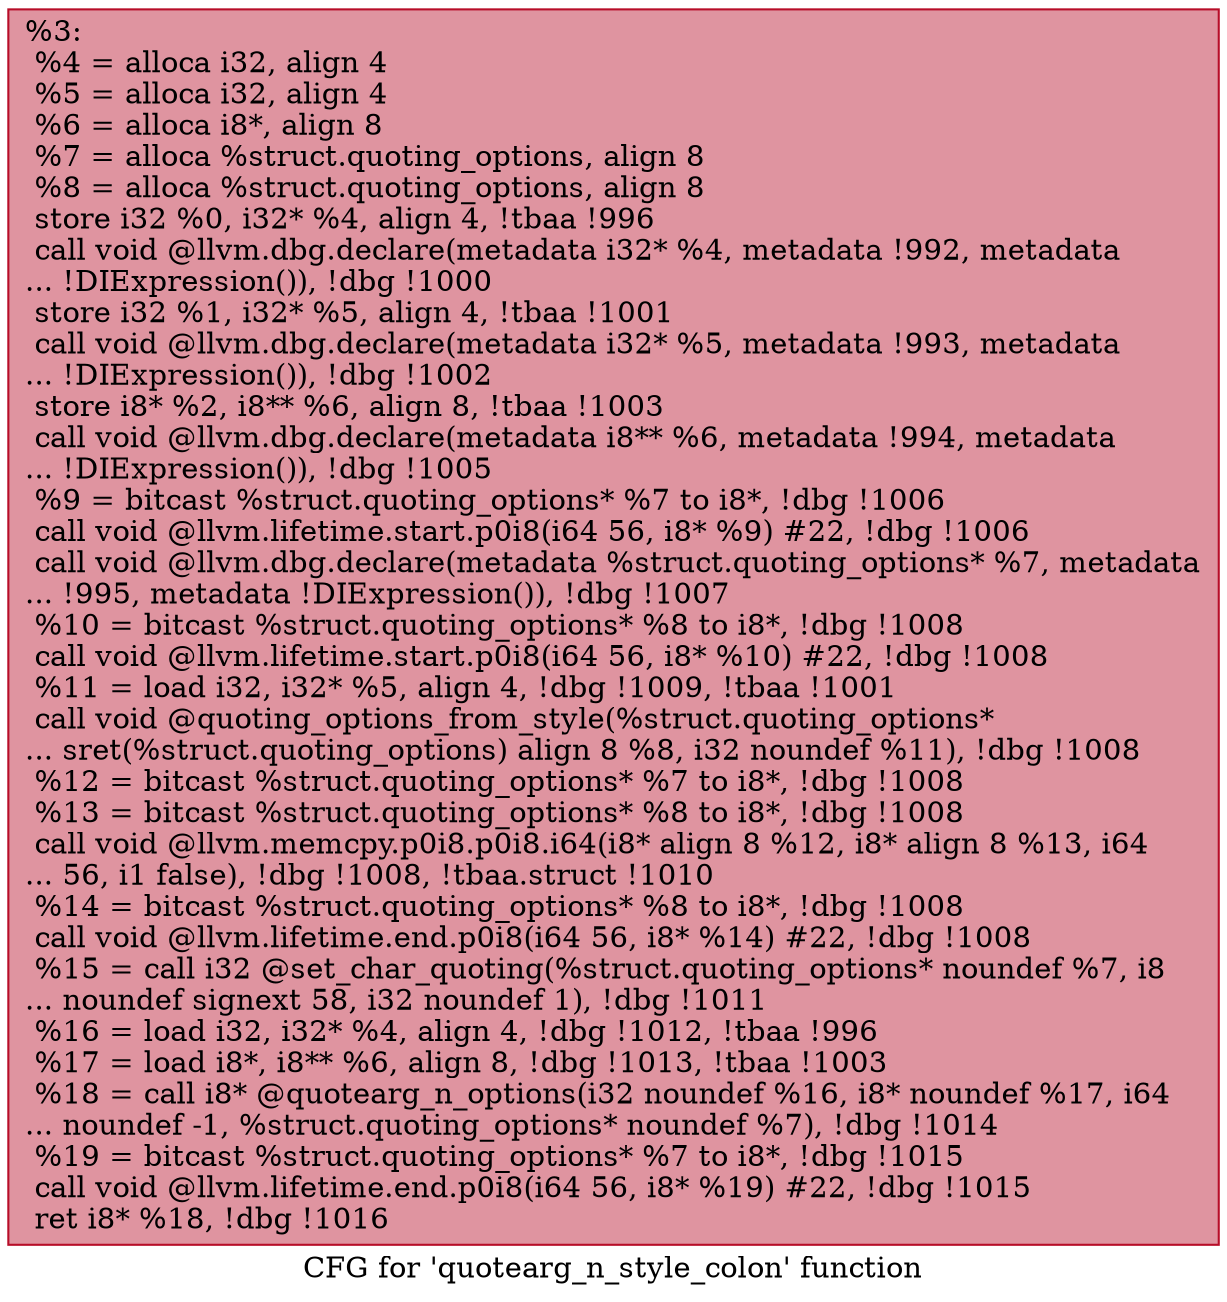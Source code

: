 digraph "CFG for 'quotearg_n_style_colon' function" {
	label="CFG for 'quotearg_n_style_colon' function";

	Node0x1309510 [shape=record,color="#b70d28ff", style=filled, fillcolor="#b70d2870",label="{%3:\l  %4 = alloca i32, align 4\l  %5 = alloca i32, align 4\l  %6 = alloca i8*, align 8\l  %7 = alloca %struct.quoting_options, align 8\l  %8 = alloca %struct.quoting_options, align 8\l  store i32 %0, i32* %4, align 4, !tbaa !996\l  call void @llvm.dbg.declare(metadata i32* %4, metadata !992, metadata\l... !DIExpression()), !dbg !1000\l  store i32 %1, i32* %5, align 4, !tbaa !1001\l  call void @llvm.dbg.declare(metadata i32* %5, metadata !993, metadata\l... !DIExpression()), !dbg !1002\l  store i8* %2, i8** %6, align 8, !tbaa !1003\l  call void @llvm.dbg.declare(metadata i8** %6, metadata !994, metadata\l... !DIExpression()), !dbg !1005\l  %9 = bitcast %struct.quoting_options* %7 to i8*, !dbg !1006\l  call void @llvm.lifetime.start.p0i8(i64 56, i8* %9) #22, !dbg !1006\l  call void @llvm.dbg.declare(metadata %struct.quoting_options* %7, metadata\l... !995, metadata !DIExpression()), !dbg !1007\l  %10 = bitcast %struct.quoting_options* %8 to i8*, !dbg !1008\l  call void @llvm.lifetime.start.p0i8(i64 56, i8* %10) #22, !dbg !1008\l  %11 = load i32, i32* %5, align 4, !dbg !1009, !tbaa !1001\l  call void @quoting_options_from_style(%struct.quoting_options*\l... sret(%struct.quoting_options) align 8 %8, i32 noundef %11), !dbg !1008\l  %12 = bitcast %struct.quoting_options* %7 to i8*, !dbg !1008\l  %13 = bitcast %struct.quoting_options* %8 to i8*, !dbg !1008\l  call void @llvm.memcpy.p0i8.p0i8.i64(i8* align 8 %12, i8* align 8 %13, i64\l... 56, i1 false), !dbg !1008, !tbaa.struct !1010\l  %14 = bitcast %struct.quoting_options* %8 to i8*, !dbg !1008\l  call void @llvm.lifetime.end.p0i8(i64 56, i8* %14) #22, !dbg !1008\l  %15 = call i32 @set_char_quoting(%struct.quoting_options* noundef %7, i8\l... noundef signext 58, i32 noundef 1), !dbg !1011\l  %16 = load i32, i32* %4, align 4, !dbg !1012, !tbaa !996\l  %17 = load i8*, i8** %6, align 8, !dbg !1013, !tbaa !1003\l  %18 = call i8* @quotearg_n_options(i32 noundef %16, i8* noundef %17, i64\l... noundef -1, %struct.quoting_options* noundef %7), !dbg !1014\l  %19 = bitcast %struct.quoting_options* %7 to i8*, !dbg !1015\l  call void @llvm.lifetime.end.p0i8(i64 56, i8* %19) #22, !dbg !1015\l  ret i8* %18, !dbg !1016\l}"];
}
